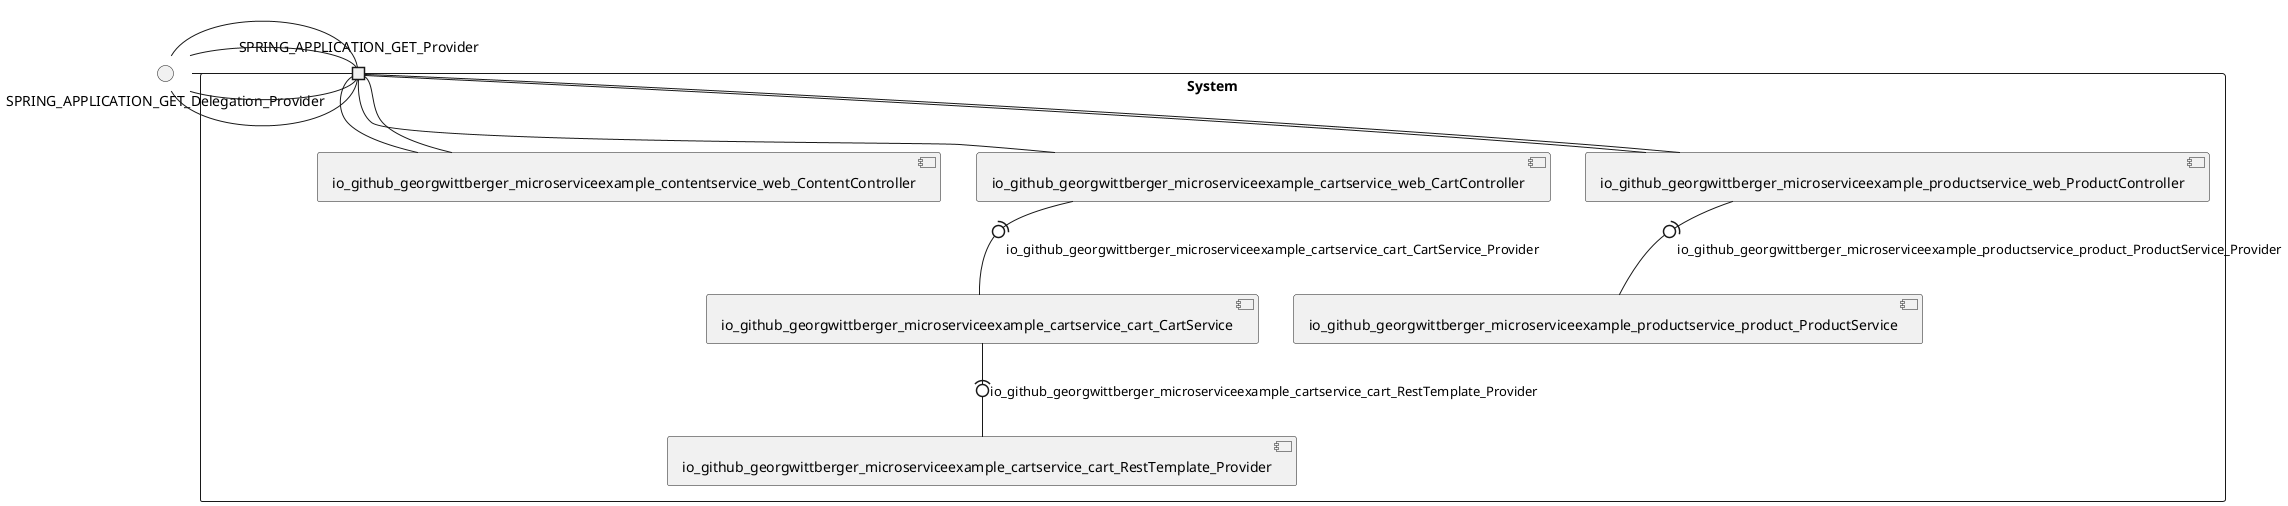 @startuml
skinparam fixCircleLabelOverlapping true
skinparam componentStyle uml2
() SPRING_APPLICATION_GET_Delegation_Provider
rectangle System {
[io_github_georgwittberger_microserviceexample_cartservice_cart_CartService] [[georgwittberger-apache-spring-boot-microservice-example.repository#_DURscsFwEe6Gp6Au3mCLTQ]]
[io_github_georgwittberger_microserviceexample_cartservice_cart_RestTemplate_Provider] [[georgwittberger-apache-spring-boot-microservice-example.repository#_DURscsFwEe6Gp6Au3mCLTQ]]
[io_github_georgwittberger_microserviceexample_cartservice_web_CartController] [[georgwittberger-apache-spring-boot-microservice-example.repository#_DURscsFwEe6Gp6Au3mCLTQ]]
[io_github_georgwittberger_microserviceexample_contentservice_web_ContentController] [[georgwittberger-apache-spring-boot-microservice-example.repository#_DURscsFwEe6Gp6Au3mCLTQ]]
[io_github_georgwittberger_microserviceexample_productservice_product_ProductService] [[georgwittberger-apache-spring-boot-microservice-example.repository#_DURscsFwEe6Gp6Au3mCLTQ]]
[io_github_georgwittberger_microserviceexample_productservice_web_ProductController] [[georgwittberger-apache-spring-boot-microservice-example.repository#_DURscsFwEe6Gp6Au3mCLTQ]]
port SPRING_APPLICATION_GET_Provider
SPRING_APPLICATION_GET_Delegation_Provider - SPRING_APPLICATION_GET_Provider
SPRING_APPLICATION_GET_Provider - [io_github_georgwittberger_microserviceexample_productservice_web_ProductController]
port SPRING_APPLICATION_GET_Provider
SPRING_APPLICATION_GET_Delegation_Provider - SPRING_APPLICATION_GET_Provider
SPRING_APPLICATION_GET_Provider - [io_github_georgwittberger_microserviceexample_contentservice_web_ContentController]
port SPRING_APPLICATION_GET_Provider
SPRING_APPLICATION_GET_Delegation_Provider - SPRING_APPLICATION_GET_Provider
SPRING_APPLICATION_GET_Provider - [io_github_georgwittberger_microserviceexample_contentservice_web_ContentController]
port SPRING_APPLICATION_GET_Provider
SPRING_APPLICATION_GET_Delegation_Provider - SPRING_APPLICATION_GET_Provider
SPRING_APPLICATION_GET_Provider - [io_github_georgwittberger_microserviceexample_productservice_web_ProductController]
port SPRING_APPLICATION_GET_Provider
SPRING_APPLICATION_GET_Delegation_Provider - SPRING_APPLICATION_GET_Provider
SPRING_APPLICATION_GET_Provider - [io_github_georgwittberger_microserviceexample_cartservice_web_CartController]
[io_github_georgwittberger_microserviceexample_cartservice_web_CartController] -(0- [io_github_georgwittberger_microserviceexample_cartservice_cart_CartService] : io_github_georgwittberger_microserviceexample_cartservice_cart_CartService_Provider
[io_github_georgwittberger_microserviceexample_cartservice_cart_CartService] -(0- [io_github_georgwittberger_microserviceexample_cartservice_cart_RestTemplate_Provider] : io_github_georgwittberger_microserviceexample_cartservice_cart_RestTemplate_Provider
[io_github_georgwittberger_microserviceexample_productservice_web_ProductController] -(0- [io_github_georgwittberger_microserviceexample_productservice_product_ProductService] : io_github_georgwittberger_microserviceexample_productservice_product_ProductService_Provider
}

@enduml
